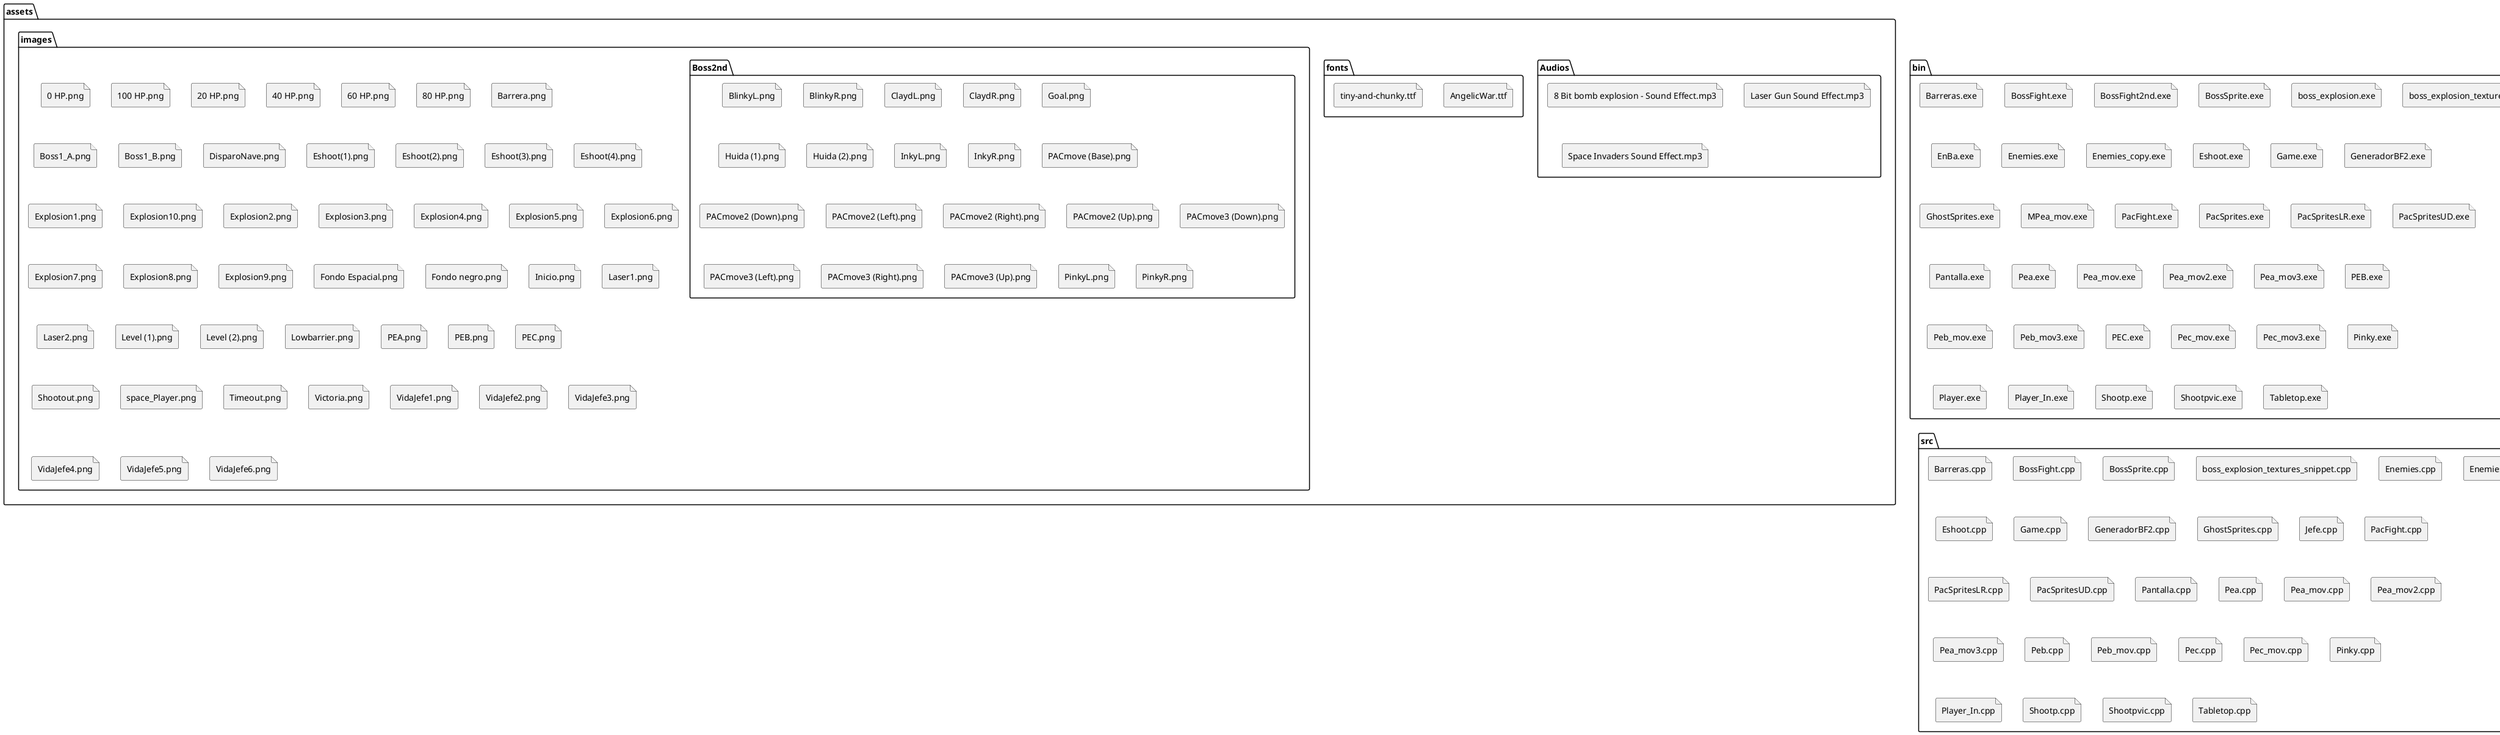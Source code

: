 @startuml estructura_documentos
' Estructura de carpetas y archivos realmente presentes en el proyecto

folder "assets" {
  folder "Audios" {
    file "8 Bit bomb explosion - Sound Effect.mp3"
    file "Laser Gun Sound Effect.mp3"
    file "Space Invaders Sound Effect.mp3"
  }
  folder "fonts" {
    file "AngelicWar.ttf"
    file "tiny-and-chunky.ttf"
  }
  folder "images" {
    file "0 HP.png"
    file "100 HP.png"
    file "20 HP.png"
    file "40 HP.png"
    file "60 HP.png"
    file "80 HP.png"
    file "Barrera.png"
    file "Boss1_A.png"
    file "Boss1_B.png"
    folder "Boss2nd" {
      file "BlinkyL.png"
      file "BlinkyR.png"
      file "ClaydL.png"
      file "ClaydR.png"
      file "Goal.png"
      file "Huida (1).png"
      file "Huida (2).png"
      file "InkyL.png"
      file "InkyR.png"
      file "PACmove (Base).png"
      file "PACmove2 (Down).png"
      file "PACmove2 (Left).png"
      file "PACmove2 (Right).png"
      file "PACmove2 (Up).png"
      file "PACmove3 (Down).png"
      file "PACmove3 (Left).png"
      file "PACmove3 (Right).png"
      file "PACmove3 (Up).png"
      file "PinkyL.png"
      file "PinkyR.png"
    }
    file "DisparoNave.png"
    file "Eshoot(1).png"
    file "Eshoot(2).png"
    file "Eshoot(3).png"
    file "Eshoot(4).png"
    file "Explosion1.png"
    file "Explosion10.png"
    file "Explosion2.png"
    file "Explosion3.png"
    file "Explosion4.png"
    file "Explosion5.png"
    file "Explosion6.png"
    file "Explosion7.png"
    file "Explosion8.png"
    file "Explosion9.png"
    file "Fondo Espacial.png"
    file "Fondo negro.png"
    file "Inicio.png"
    file "Laser1.png"
    file "Laser2.png"
    file "Level (1).png"
    file "Level (2).png"
    file "Lowbarrier.png"
    file "PEA.png"
    file "PEB.png"
    file "PEC.png"
    file "Shootout.png"
    file "space_Player.png"
    file "Timeout.png"
    file "Victoria.png"
    file "VidaJefe1.png"
    file "VidaJefe2.png"
    file "VidaJefe3.png"
    file "VidaJefe4.png"
    file "VidaJefe5.png"
    file "VidaJefe6.png"
  }
}
folder "bin" {
  file "Barreras.exe"
  file "BossFight.exe"
  file "BossFight2nd.exe"
  file "BossSprite.exe"
  file "boss_explosion.exe"
  file "boss_explosion_textures_snippet.exe"
  file "EnBa.exe"
  file "Enemies.exe"
  file "Enemies_copy.exe"
  file "Eshoot.exe"
  file "Game.exe"
  file "GeneradorBF2.exe"
  file "GhostSprites.exe"
  file "MPea_mov.exe"
  file "PacFight.exe"
  file "PacSprites.exe"
  file "PacSpritesLR.exe"
  file "PacSpritesUD.exe"
  file "Pantalla.exe"
  file "Pea.exe"
  file "Pea_mov.exe"
  file "Pea_mov2.exe"
  file "Pea_mov3.exe"
  file "PEB.exe"
  file "Peb_mov.exe"
  file "Peb_mov3.exe"
  file "PEC.exe"
  file "Pec_mov.exe"
  file "Pec_mov3.exe"
  file "Pinky.exe"
  file "Player.exe"
  file "Player_In.exe"
  file "Shootp.exe"
  file "Shootpvic.exe"
  file "Tabletop.exe"
}
folder "docs" {
  file "Diagrama.PUML"
  file "estructura_proyecto.puml"
}
folder "include" {
  file "Animacion.hpp"
  file "Barrier.hpp"
  file "Enemy.hpp"
  file "EnemyHealthManager.hpp"
  file "EnemyManager.hpp"
  file "EnemyMovementManager.hpp"
  file "EnemyShooter.hpp"
  file "Game.hpp"
  file "Jefe.hpp"
  file "PlayerHealth.hpp"
}
folder "src" {
  file "Barreras.cpp"
  file "BossFight.cpp"
  file "BossSprite.cpp"
  file "boss_explosion_textures_snippet.cpp"
  file "Enemies.cpp"
  file "Enemies_copy.cpp"
  file "Eshoot.cpp"
  file "Game.cpp"
  file "GeneradorBF2.cpp"
  file "GhostSprites.cpp"
  file "Jefe.cpp"
  file "PacFight.cpp"
  file "PacSpritesLR.cpp"
  file "PacSpritesUD.cpp"
  file "Pantalla.cpp"
  file "Pea.cpp"
  file "Pea_mov.cpp"
  file "Pea_mov2.cpp"
  file "Pea_mov3.cpp"
  file "Peb.cpp"
  file "Peb_mov.cpp"
  file "Pec.cpp"
  file "Pec_mov.cpp"
  file "Pinky.cpp"
  file "Player_In.cpp"
  file "Shootp.cpp"
  file "Shootpvic.cpp"
  file "Tabletop.cpp"
}
file "makefile"
file "README.md"

@enduml
